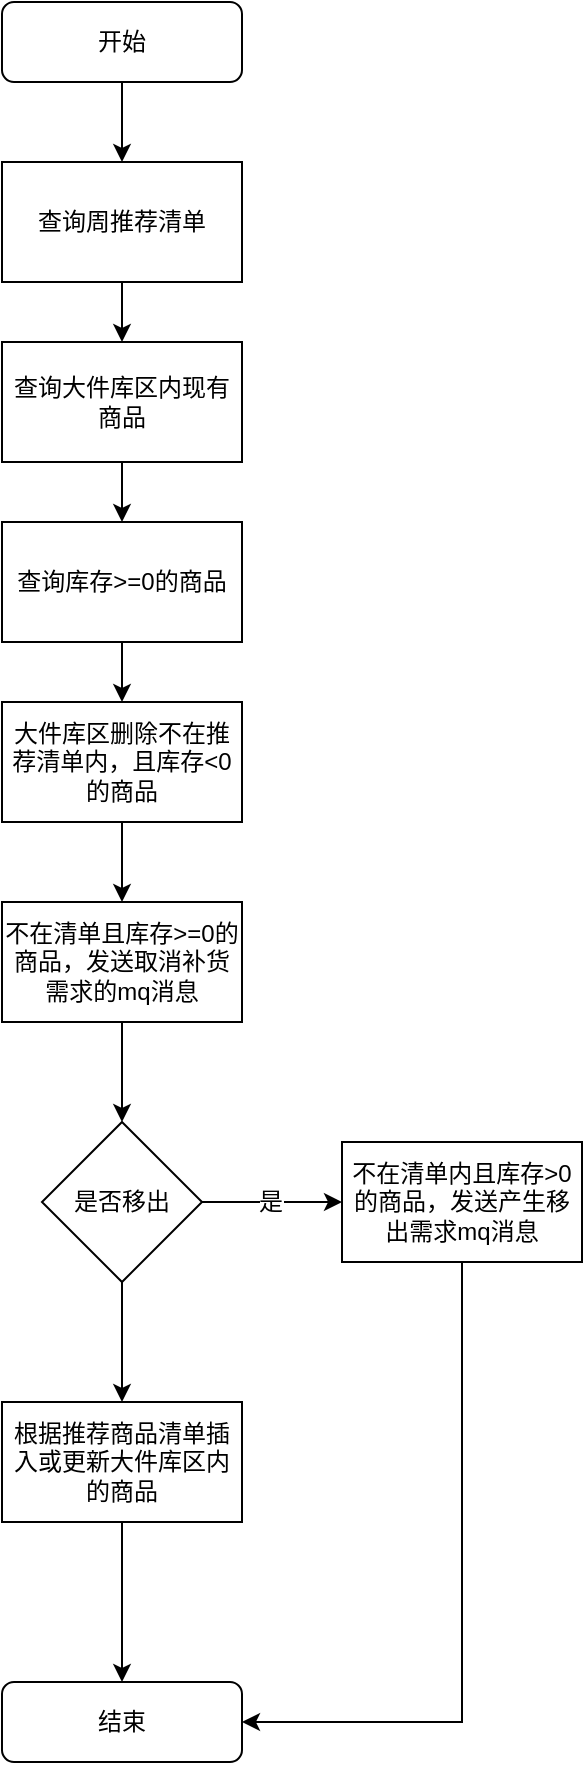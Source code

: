 <mxfile version="21.7.5" type="github">
  <diagram id="C5RBs43oDa-KdzZeNtuy" name="Page-1">
    <mxGraphModel dx="1802" dy="850" grid="1" gridSize="10" guides="1" tooltips="1" connect="1" arrows="1" fold="1" page="1" pageScale="1" pageWidth="827" pageHeight="1169" math="0" shadow="0">
      <root>
        <mxCell id="WIyWlLk6GJQsqaUBKTNV-0" />
        <mxCell id="WIyWlLk6GJQsqaUBKTNV-1" parent="WIyWlLk6GJQsqaUBKTNV-0" />
        <mxCell id="Tmlr_BJbro9G57cvRw0v-1" style="edgeStyle=orthogonalEdgeStyle;rounded=0;orthogonalLoop=1;jettySize=auto;html=1;entryX=0.5;entryY=0;entryDx=0;entryDy=0;" edge="1" parent="WIyWlLk6GJQsqaUBKTNV-1" source="WIyWlLk6GJQsqaUBKTNV-3" target="Tmlr_BJbro9G57cvRw0v-0">
          <mxGeometry relative="1" as="geometry" />
        </mxCell>
        <mxCell id="WIyWlLk6GJQsqaUBKTNV-3" value="开始" style="rounded=1;whiteSpace=wrap;html=1;fontSize=12;glass=0;strokeWidth=1;shadow=0;" parent="WIyWlLk6GJQsqaUBKTNV-1" vertex="1">
          <mxGeometry x="160" y="80" width="120" height="40" as="geometry" />
        </mxCell>
        <mxCell id="WIyWlLk6GJQsqaUBKTNV-11" value="结束" style="rounded=1;whiteSpace=wrap;html=1;fontSize=12;glass=0;strokeWidth=1;shadow=0;" parent="WIyWlLk6GJQsqaUBKTNV-1" vertex="1">
          <mxGeometry x="160" y="920" width="120" height="40" as="geometry" />
        </mxCell>
        <mxCell id="Tmlr_BJbro9G57cvRw0v-7" value="" style="group" vertex="1" connectable="0" parent="WIyWlLk6GJQsqaUBKTNV-1">
          <mxGeometry x="160" y="160" width="120" height="240" as="geometry" />
        </mxCell>
        <mxCell id="Tmlr_BJbro9G57cvRw0v-0" value="查询周推荐清单" style="rounded=0;whiteSpace=wrap;html=1;" vertex="1" parent="Tmlr_BJbro9G57cvRw0v-7">
          <mxGeometry width="120" height="60" as="geometry" />
        </mxCell>
        <mxCell id="Tmlr_BJbro9G57cvRw0v-2" value="查询大件库区内现有商品" style="rounded=0;whiteSpace=wrap;html=1;" vertex="1" parent="Tmlr_BJbro9G57cvRw0v-7">
          <mxGeometry y="90" width="120" height="60" as="geometry" />
        </mxCell>
        <mxCell id="Tmlr_BJbro9G57cvRw0v-3" style="edgeStyle=orthogonalEdgeStyle;rounded=0;orthogonalLoop=1;jettySize=auto;html=1;entryX=0.5;entryY=0;entryDx=0;entryDy=0;" edge="1" parent="Tmlr_BJbro9G57cvRw0v-7" source="Tmlr_BJbro9G57cvRw0v-0" target="Tmlr_BJbro9G57cvRw0v-2">
          <mxGeometry relative="1" as="geometry" />
        </mxCell>
        <mxCell id="Tmlr_BJbro9G57cvRw0v-4" value="查询库存&amp;gt;=0的商品" style="rounded=0;whiteSpace=wrap;html=1;" vertex="1" parent="Tmlr_BJbro9G57cvRw0v-7">
          <mxGeometry y="180" width="120" height="60" as="geometry" />
        </mxCell>
        <mxCell id="Tmlr_BJbro9G57cvRw0v-5" style="edgeStyle=orthogonalEdgeStyle;rounded=0;orthogonalLoop=1;jettySize=auto;html=1;exitX=0.5;exitY=1;exitDx=0;exitDy=0;entryX=0.5;entryY=0;entryDx=0;entryDy=0;" edge="1" parent="Tmlr_BJbro9G57cvRw0v-7" source="Tmlr_BJbro9G57cvRw0v-2" target="Tmlr_BJbro9G57cvRw0v-4">
          <mxGeometry relative="1" as="geometry" />
        </mxCell>
        <mxCell id="Tmlr_BJbro9G57cvRw0v-12" style="edgeStyle=orthogonalEdgeStyle;rounded=0;orthogonalLoop=1;jettySize=auto;html=1;entryX=0.5;entryY=0;entryDx=0;entryDy=0;fontFamily=Helvetica;fontSize=12;fontColor=default;" edge="1" parent="WIyWlLk6GJQsqaUBKTNV-1" source="Tmlr_BJbro9G57cvRw0v-9" target="Tmlr_BJbro9G57cvRw0v-11">
          <mxGeometry relative="1" as="geometry" />
        </mxCell>
        <mxCell id="Tmlr_BJbro9G57cvRw0v-9" value="大件库区删除不在推荐清单内，且库存&amp;lt;0的商品" style="rounded=0;whiteSpace=wrap;html=1;strokeColor=default;fontFamily=Helvetica;fontSize=12;fontColor=default;fillColor=default;" vertex="1" parent="WIyWlLk6GJQsqaUBKTNV-1">
          <mxGeometry x="160" y="430" width="120" height="60" as="geometry" />
        </mxCell>
        <mxCell id="Tmlr_BJbro9G57cvRw0v-10" style="edgeStyle=orthogonalEdgeStyle;rounded=0;orthogonalLoop=1;jettySize=auto;html=1;entryX=0.5;entryY=0;entryDx=0;entryDy=0;fontFamily=Helvetica;fontSize=12;fontColor=default;" edge="1" parent="WIyWlLk6GJQsqaUBKTNV-1" source="Tmlr_BJbro9G57cvRw0v-4" target="Tmlr_BJbro9G57cvRw0v-9">
          <mxGeometry relative="1" as="geometry" />
        </mxCell>
        <mxCell id="Tmlr_BJbro9G57cvRw0v-15" style="edgeStyle=orthogonalEdgeStyle;rounded=0;orthogonalLoop=1;jettySize=auto;html=1;entryX=0.5;entryY=0;entryDx=0;entryDy=0;fontFamily=Helvetica;fontSize=12;fontColor=default;" edge="1" parent="WIyWlLk6GJQsqaUBKTNV-1" source="Tmlr_BJbro9G57cvRw0v-11" target="Tmlr_BJbro9G57cvRw0v-14">
          <mxGeometry relative="1" as="geometry" />
        </mxCell>
        <mxCell id="Tmlr_BJbro9G57cvRw0v-11" value="不在清单且库存&amp;gt;=0的商品，发送取消补货需求的mq消息" style="rounded=0;whiteSpace=wrap;html=1;strokeColor=default;fontFamily=Helvetica;fontSize=12;fontColor=default;fillColor=default;" vertex="1" parent="WIyWlLk6GJQsqaUBKTNV-1">
          <mxGeometry x="160" y="530" width="120" height="60" as="geometry" />
        </mxCell>
        <mxCell id="Tmlr_BJbro9G57cvRw0v-34" style="edgeStyle=orthogonalEdgeStyle;rounded=0;orthogonalLoop=1;jettySize=auto;html=1;exitX=0.5;exitY=1;exitDx=0;exitDy=0;entryX=1;entryY=0.5;entryDx=0;entryDy=0;fontFamily=Helvetica;fontSize=12;fontColor=default;" edge="1" parent="WIyWlLk6GJQsqaUBKTNV-1" source="Tmlr_BJbro9G57cvRw0v-13" target="WIyWlLk6GJQsqaUBKTNV-11">
          <mxGeometry relative="1" as="geometry" />
        </mxCell>
        <mxCell id="Tmlr_BJbro9G57cvRw0v-13" value="不在清单内且库存&amp;gt;0的商品，发送产生移出需求mq消息" style="rounded=0;whiteSpace=wrap;html=1;strokeColor=default;fontFamily=Helvetica;fontSize=12;fontColor=default;fillColor=default;" vertex="1" parent="WIyWlLk6GJQsqaUBKTNV-1">
          <mxGeometry x="330" y="650" width="120" height="60" as="geometry" />
        </mxCell>
        <mxCell id="Tmlr_BJbro9G57cvRw0v-16" style="edgeStyle=orthogonalEdgeStyle;rounded=0;orthogonalLoop=1;jettySize=auto;html=1;entryX=0;entryY=0.5;entryDx=0;entryDy=0;fontFamily=Helvetica;fontSize=12;fontColor=default;" edge="1" parent="WIyWlLk6GJQsqaUBKTNV-1" source="Tmlr_BJbro9G57cvRw0v-14" target="Tmlr_BJbro9G57cvRw0v-13">
          <mxGeometry relative="1" as="geometry" />
        </mxCell>
        <mxCell id="Tmlr_BJbro9G57cvRw0v-17" value="是" style="edgeLabel;html=1;align=center;verticalAlign=middle;resizable=0;points=[];fontSize=12;fontFamily=Helvetica;fontColor=default;" vertex="1" connectable="0" parent="Tmlr_BJbro9G57cvRw0v-16">
          <mxGeometry x="-0.046" relative="1" as="geometry">
            <mxPoint as="offset" />
          </mxGeometry>
        </mxCell>
        <mxCell id="Tmlr_BJbro9G57cvRw0v-21" style="edgeStyle=orthogonalEdgeStyle;rounded=0;orthogonalLoop=1;jettySize=auto;html=1;entryX=0.5;entryY=0;entryDx=0;entryDy=0;fontFamily=Helvetica;fontSize=12;fontColor=default;" edge="1" parent="WIyWlLk6GJQsqaUBKTNV-1" source="Tmlr_BJbro9G57cvRw0v-14" target="Tmlr_BJbro9G57cvRw0v-18">
          <mxGeometry relative="1" as="geometry" />
        </mxCell>
        <mxCell id="Tmlr_BJbro9G57cvRw0v-14" value="是否移出" style="rhombus;whiteSpace=wrap;html=1;rounded=0;strokeColor=default;fontFamily=Helvetica;fontSize=12;fontColor=default;fillColor=default;" vertex="1" parent="WIyWlLk6GJQsqaUBKTNV-1">
          <mxGeometry x="180" y="640" width="80" height="80" as="geometry" />
        </mxCell>
        <mxCell id="Tmlr_BJbro9G57cvRw0v-22" style="edgeStyle=orthogonalEdgeStyle;rounded=0;orthogonalLoop=1;jettySize=auto;html=1;entryX=0.5;entryY=0;entryDx=0;entryDy=0;fontFamily=Helvetica;fontSize=12;fontColor=default;" edge="1" parent="WIyWlLk6GJQsqaUBKTNV-1" source="Tmlr_BJbro9G57cvRw0v-18" target="WIyWlLk6GJQsqaUBKTNV-11">
          <mxGeometry relative="1" as="geometry" />
        </mxCell>
        <mxCell id="Tmlr_BJbro9G57cvRw0v-18" value="根据推荐商品清单插入或更新大件库区内的商品" style="rounded=0;whiteSpace=wrap;html=1;strokeColor=default;fontFamily=Helvetica;fontSize=12;fontColor=default;fillColor=default;" vertex="1" parent="WIyWlLk6GJQsqaUBKTNV-1">
          <mxGeometry x="160" y="780" width="120" height="60" as="geometry" />
        </mxCell>
      </root>
    </mxGraphModel>
  </diagram>
</mxfile>
